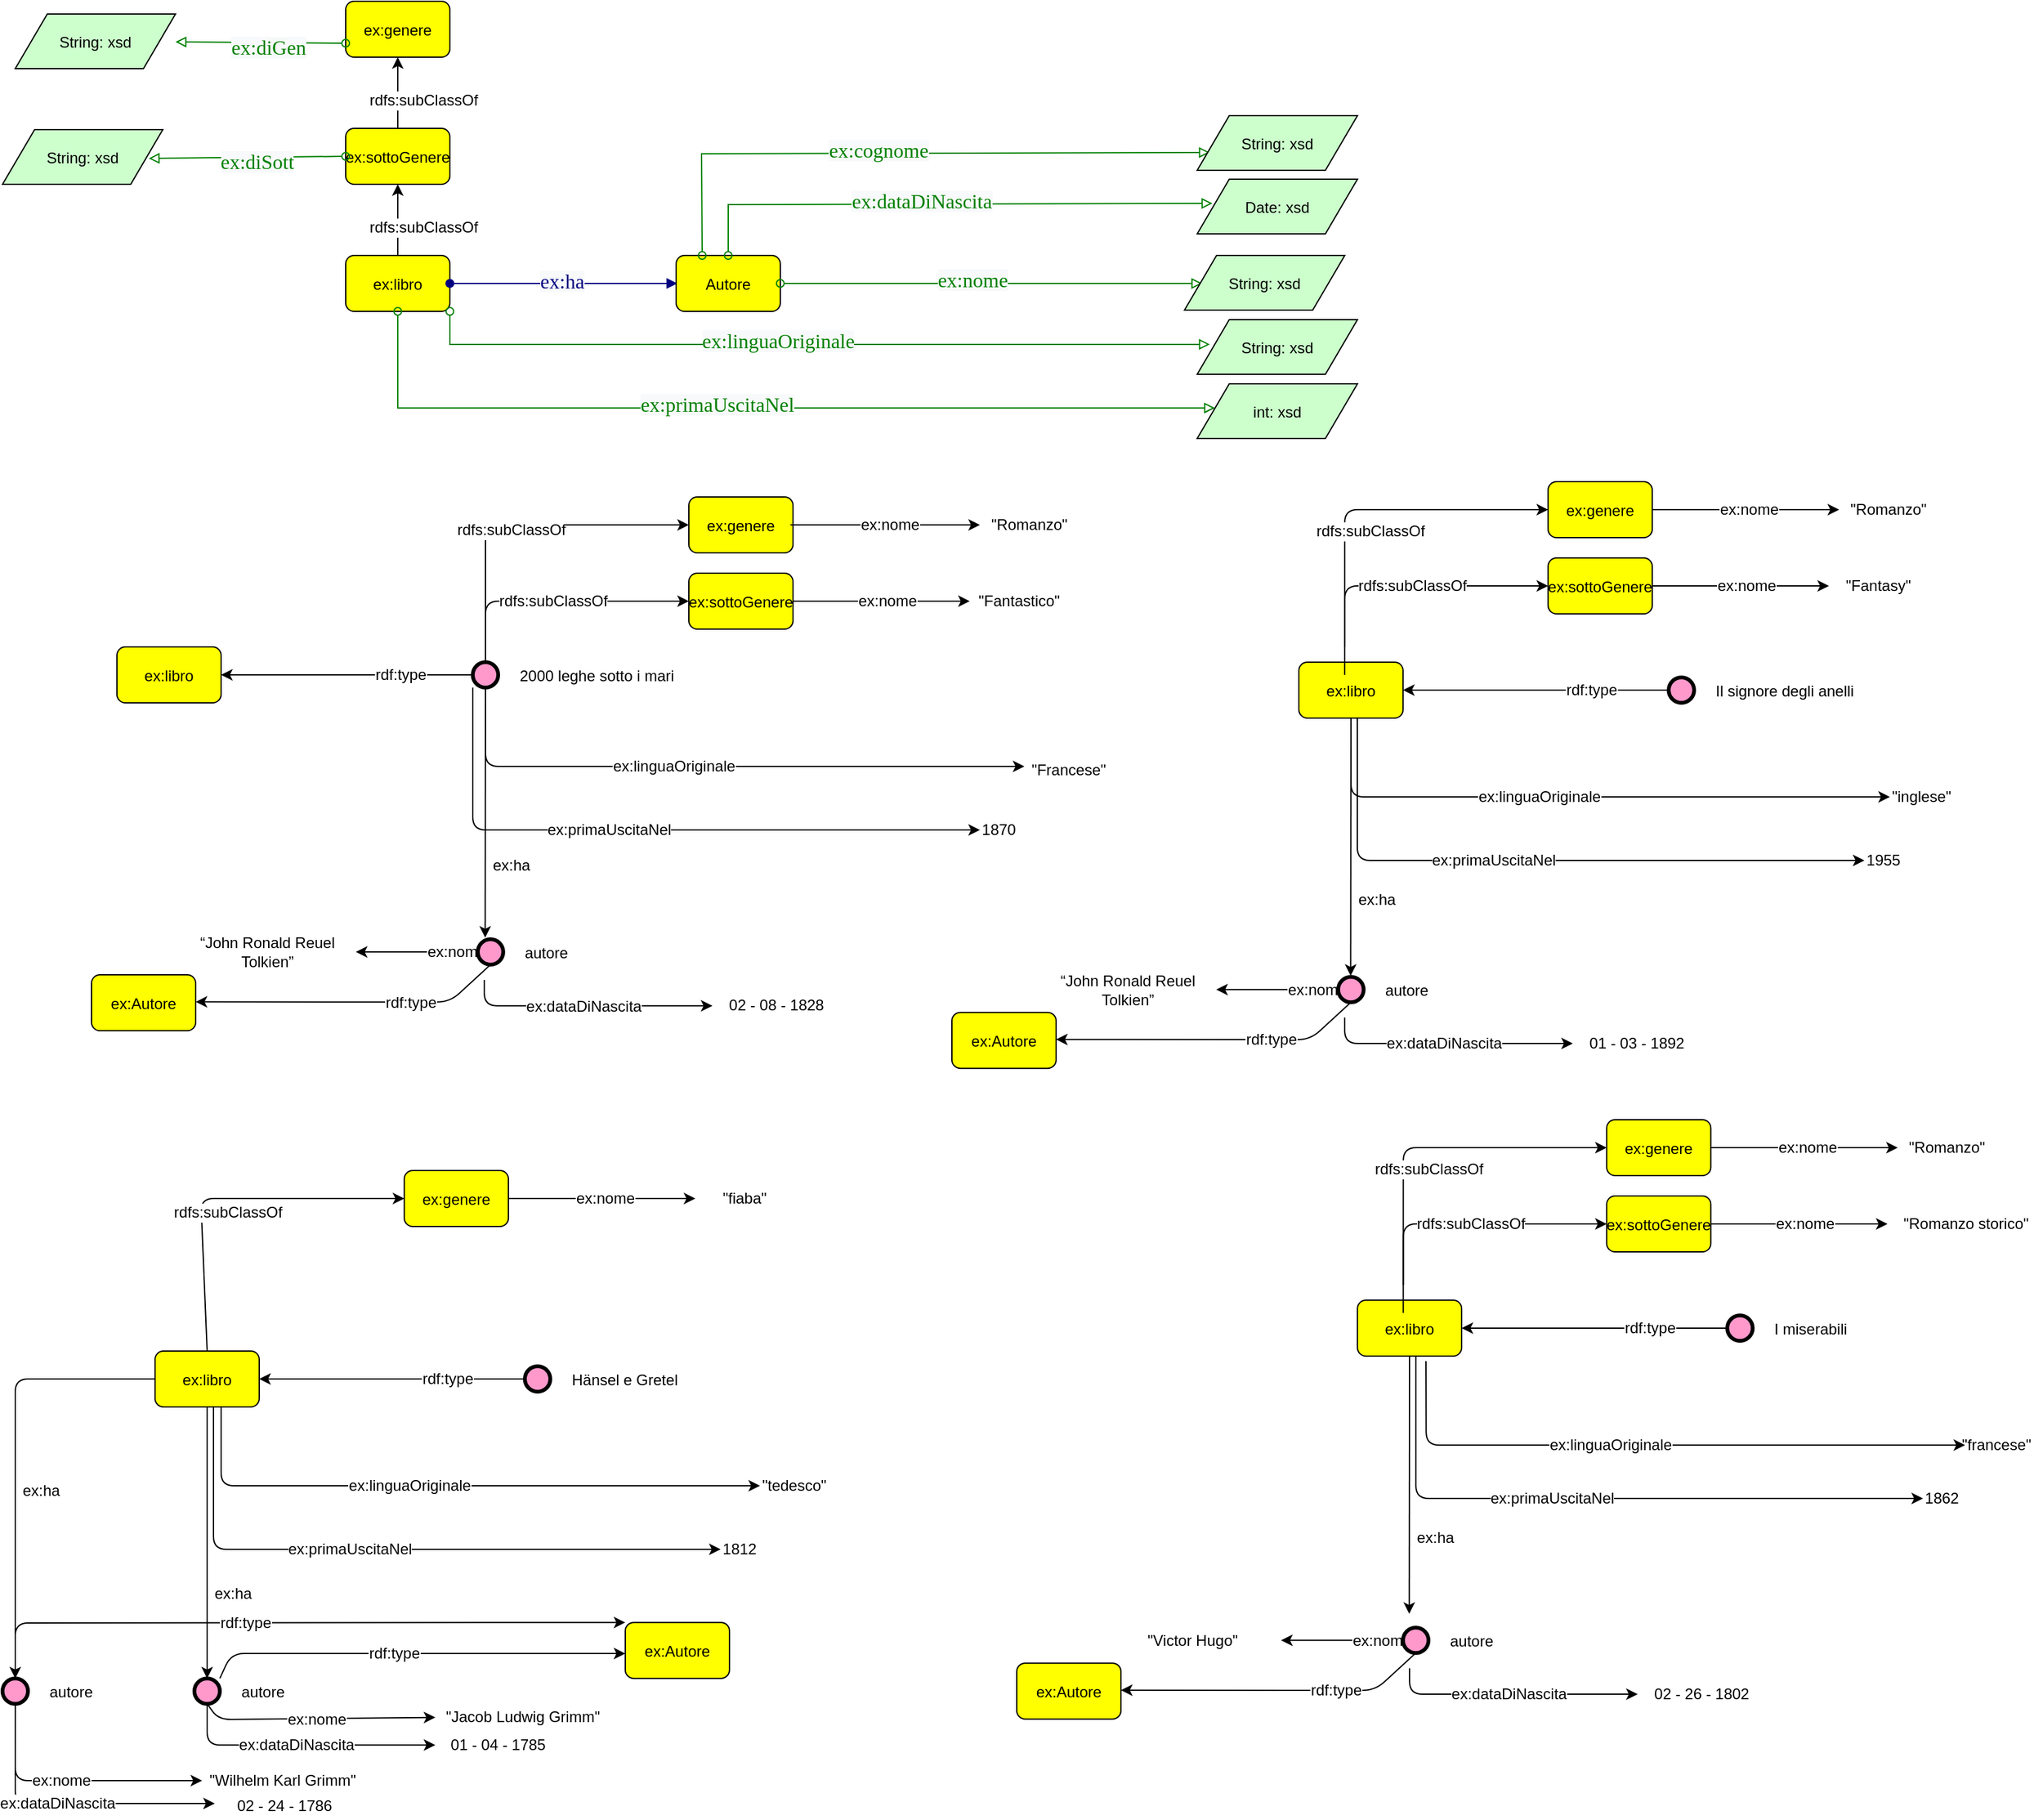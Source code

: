 <mxfile version="14.1.9" type="github">
  <diagram id="M-jmwEOxOKPIC_yb73By" name="Page-1">
    <mxGraphModel dx="1123" dy="1868" grid="1" gridSize="10" guides="1" tooltips="1" connect="1" arrows="1" fold="1" page="1" pageScale="1" pageWidth="827" pageHeight="1169" math="0" shadow="0">
      <root>
        <mxCell id="0" />
        <mxCell id="1" parent="0" />
        <mxCell id="2A3p5v59OTfX20TDHfgg-1" value="ex:libro" style="graphMlID=n4;shape=rect;rounded=1;arcsize=30;fillColor=#ffff00;strokeColor=#000000;strokeWidth=1.0" vertex="1" parent="1">
          <mxGeometry x="350" y="170" width="81.968" height="44" as="geometry" />
        </mxCell>
        <mxCell id="2A3p5v59OTfX20TDHfgg-2" value="" style="graphMlID=e0;rounded=0;endArrow=block;strokeColor=#000080;strokeWidth=1.0;startArrow=oval;startFill=1;endFill=1;exitX=1;exitY=0.5;exitDx=0;exitDy=0;" edge="1" parent="1" source="2A3p5v59OTfX20TDHfgg-1">
          <mxGeometry relative="1" as="geometry">
            <mxPoint x="460" y="240.082" as="sourcePoint" />
            <mxPoint x="611" y="192" as="targetPoint" />
          </mxGeometry>
        </mxCell>
        <mxCell id="2A3p5v59OTfX20TDHfgg-3" value="&lt;span style=&quot;color: rgb(0 , 0 , 128) ; font-family: &amp;#34;dialog&amp;#34; ; font-size: 16px ; background-color: rgb(248 , 249 , 250)&quot;&gt;ex:ha&lt;/span&gt;" style="text;html=1;align=center;verticalAlign=middle;resizable=0;points=[];labelBackgroundColor=#ffffff;" vertex="1" connectable="0" parent="2A3p5v59OTfX20TDHfgg-2">
          <mxGeometry x="-0.017" y="2" relative="1" as="geometry">
            <mxPoint as="offset" />
          </mxGeometry>
        </mxCell>
        <mxCell id="2A3p5v59OTfX20TDHfgg-4" value="Autore" style="graphMlID=n4;shape=rect;rounded=1;arcsize=30;fillColor=#ffff00;strokeColor=#000000;strokeWidth=1.0" vertex="1" parent="1">
          <mxGeometry x="610" y="170" width="81.968" height="44" as="geometry" />
        </mxCell>
        <mxCell id="2A3p5v59OTfX20TDHfgg-13" value="" style="graphMlID=e2;rounded=0;endArrow=block;strokeColor=#008000;strokeWidth=1.0;startArrow=oval;startFill=0;endFill=0;exitX=1;exitY=0.5;exitDx=0;exitDy=0;entryX=0.111;entryY=0.512;entryDx=0;entryDy=0;entryPerimeter=0;" edge="1" parent="1" source="2A3p5v59OTfX20TDHfgg-4" target="2A3p5v59OTfX20TDHfgg-19">
          <mxGeometry relative="1" as="geometry">
            <mxPoint x="720" y="191.5" as="sourcePoint" />
            <mxPoint x="1010" y="192" as="targetPoint" />
          </mxGeometry>
        </mxCell>
        <mxCell id="2A3p5v59OTfX20TDHfgg-14" value="&lt;span style=&quot;color: rgb(0 , 128 , 0) ; font-family: &amp;#34;dialog&amp;#34; ; font-size: 16px ; background-color: rgb(248 , 249 , 250)&quot;&gt;ex:nome&lt;/span&gt;" style="text;html=1;align=center;verticalAlign=middle;resizable=0;points=[];labelBackgroundColor=#ffffff;" vertex="1" connectable="0" parent="2A3p5v59OTfX20TDHfgg-13">
          <mxGeometry x="-0.09" y="3" relative="1" as="geometry">
            <mxPoint as="offset" />
          </mxGeometry>
        </mxCell>
        <mxCell id="2A3p5v59OTfX20TDHfgg-15" value="" style="graphMlID=e2;rounded=0;endArrow=block;strokeColor=#008000;strokeWidth=1.0;startArrow=oval;startFill=0;endFill=0;exitX=1;exitY=1;exitDx=0;exitDy=0;entryX=0.079;entryY=0.453;entryDx=0;entryDy=0;entryPerimeter=0;" edge="1" parent="1" source="2A3p5v59OTfX20TDHfgg-1" target="2A3p5v59OTfX20TDHfgg-21">
          <mxGeometry relative="1" as="geometry">
            <mxPoint x="691.968" y="242.0" as="sourcePoint" />
            <mxPoint x="1016.811" y="241.68" as="targetPoint" />
            <Array as="points">
              <mxPoint x="432" y="240" />
            </Array>
          </mxGeometry>
        </mxCell>
        <mxCell id="2A3p5v59OTfX20TDHfgg-16" value="&lt;span style=&quot;color: rgb(0 , 128 , 0) ; font-family: &amp;#34;dialog&amp;#34; ; font-size: 16px ; background-color: rgb(248 , 249 , 250)&quot;&gt;ex:linguaOriginale&lt;/span&gt;" style="text;html=1;align=center;verticalAlign=middle;resizable=0;points=[];labelBackgroundColor=#ffffff;" vertex="1" connectable="0" parent="2A3p5v59OTfX20TDHfgg-15">
          <mxGeometry x="-0.09" y="3" relative="1" as="geometry">
            <mxPoint as="offset" />
          </mxGeometry>
        </mxCell>
        <mxCell id="2A3p5v59OTfX20TDHfgg-17" value="" style="graphMlID=e2;rounded=0;endArrow=block;strokeColor=#008000;strokeWidth=1.0;startArrow=oval;startFill=0;endFill=0;entryX=0.111;entryY=0.442;entryDx=0;entryDy=0;entryPerimeter=0;exitX=0.5;exitY=1;exitDx=0;exitDy=0;" edge="1" parent="1" source="2A3p5v59OTfX20TDHfgg-1" target="2A3p5v59OTfX20TDHfgg-20">
          <mxGeometry relative="1" as="geometry">
            <mxPoint x="691.968" y="291.787" as="sourcePoint" />
            <mxPoint x="1026.811" y="291.5" as="targetPoint" />
            <Array as="points">
              <mxPoint x="391" y="290" />
            </Array>
          </mxGeometry>
        </mxCell>
        <mxCell id="2A3p5v59OTfX20TDHfgg-18" value="&lt;span style=&quot;color: rgb(0 , 128 , 0) ; font-family: &amp;#34;dialog&amp;#34; ; font-size: 16px ; background-color: rgb(248 , 249 , 250)&quot;&gt;ex:primaUscitaNel&lt;/span&gt;" style="text;html=1;align=center;verticalAlign=middle;resizable=0;points=[];labelBackgroundColor=#ffffff;" vertex="1" connectable="0" parent="2A3p5v59OTfX20TDHfgg-17">
          <mxGeometry x="-0.09" y="3" relative="1" as="geometry">
            <mxPoint as="offset" />
          </mxGeometry>
        </mxCell>
        <mxCell id="2A3p5v59OTfX20TDHfgg-19" value="String: xsd" style="graphMlID=n6;shape=parallelogram;fillColor=#ccffcc;strokeColor=#000000;strokeWidth=1.0" vertex="1" parent="1">
          <mxGeometry x="1010" y="170" width="126.095" height="43" as="geometry" />
        </mxCell>
        <mxCell id="2A3p5v59OTfX20TDHfgg-20" value="int: xsd" style="graphMlID=n6;shape=parallelogram;fillColor=#ccffcc;strokeColor=#000000;strokeWidth=1.0" vertex="1" parent="1">
          <mxGeometry x="1020" y="271" width="126.095" height="43" as="geometry" />
        </mxCell>
        <mxCell id="2A3p5v59OTfX20TDHfgg-21" value="String: xsd" style="graphMlID=n6;shape=parallelogram;fillColor=#ccffcc;strokeColor=#000000;strokeWidth=1.0" vertex="1" parent="1">
          <mxGeometry x="1020" y="220.5" width="126.095" height="43" as="geometry" />
        </mxCell>
        <mxCell id="2A3p5v59OTfX20TDHfgg-22" value="" style="graphMlID=e2;rounded=0;endArrow=block;strokeColor=#008000;strokeWidth=1.0;startArrow=oval;startFill=0;endFill=0;exitX=0.25;exitY=0;exitDx=0;exitDy=0;entryX=0.079;entryY=0.674;entryDx=0;entryDy=0;entryPerimeter=0;" edge="1" parent="1" source="2A3p5v59OTfX20TDHfgg-4" target="2A3p5v59OTfX20TDHfgg-30">
          <mxGeometry relative="1" as="geometry">
            <mxPoint x="691.968" y="90" as="sourcePoint" />
            <mxPoint x="1023.997" y="90.016" as="targetPoint" />
            <Array as="points">
              <mxPoint x="630" y="90" />
            </Array>
          </mxGeometry>
        </mxCell>
        <mxCell id="2A3p5v59OTfX20TDHfgg-23" value="&lt;span style=&quot;color: rgb(0 , 128 , 0) ; font-family: &amp;#34;dialog&amp;#34; ; font-size: 16px ; background-color: rgb(248 , 249 , 250)&quot;&gt;ex:cognome&lt;/span&gt;" style="text;html=1;align=center;verticalAlign=middle;resizable=0;points=[];labelBackgroundColor=#ffffff;" vertex="1" connectable="0" parent="2A3p5v59OTfX20TDHfgg-22">
          <mxGeometry x="-0.09" y="3" relative="1" as="geometry">
            <mxPoint as="offset" />
          </mxGeometry>
        </mxCell>
        <mxCell id="2A3p5v59OTfX20TDHfgg-28" value="" style="graphMlID=e2;rounded=0;endArrow=block;strokeColor=#008000;strokeWidth=1.0;startArrow=oval;startFill=0;endFill=0;exitX=0.5;exitY=0;exitDx=0;exitDy=0;entryX=0.095;entryY=0.442;entryDx=0;entryDy=0;entryPerimeter=0;" edge="1" parent="1" source="2A3p5v59OTfX20TDHfgg-4" target="2A3p5v59OTfX20TDHfgg-31">
          <mxGeometry relative="1" as="geometry">
            <mxPoint x="691.968" y="130" as="sourcePoint" />
            <mxPoint x="1023.997" y="130.016" as="targetPoint" />
            <Array as="points">
              <mxPoint x="651" y="130" />
            </Array>
          </mxGeometry>
        </mxCell>
        <mxCell id="2A3p5v59OTfX20TDHfgg-29" value="&lt;span style=&quot;color: rgb(0 , 128 , 0) ; font-family: &amp;#34;dialog&amp;#34; ; font-size: 16px ; background-color: rgb(248 , 249 , 250)&quot;&gt;ex:dataDiNascita&lt;/span&gt;" style="text;html=1;align=center;verticalAlign=middle;resizable=0;points=[];labelBackgroundColor=#ffffff;" vertex="1" connectable="0" parent="2A3p5v59OTfX20TDHfgg-28">
          <mxGeometry x="-0.09" y="3" relative="1" as="geometry">
            <mxPoint as="offset" />
          </mxGeometry>
        </mxCell>
        <mxCell id="2A3p5v59OTfX20TDHfgg-30" value="String: xsd" style="graphMlID=n6;shape=parallelogram;fillColor=#ccffcc;strokeColor=#000000;strokeWidth=1.0" vertex="1" parent="1">
          <mxGeometry x="1020" y="60" width="126.095" height="43" as="geometry" />
        </mxCell>
        <mxCell id="2A3p5v59OTfX20TDHfgg-31" value="Date: xsd" style="graphMlID=n6;shape=parallelogram;fillColor=#ccffcc;strokeColor=#000000;strokeWidth=1.0" vertex="1" parent="1">
          <mxGeometry x="1020" y="110" width="126.095" height="43" as="geometry" />
        </mxCell>
        <mxCell id="2A3p5v59OTfX20TDHfgg-32" value="ex:sottoGenere" style="graphMlID=n4;shape=rect;rounded=1;arcsize=30;fillColor=#ffff00;strokeColor=#000000;strokeWidth=1.0" vertex="1" parent="1">
          <mxGeometry x="350" y="70" width="81.968" height="44" as="geometry" />
        </mxCell>
        <mxCell id="2A3p5v59OTfX20TDHfgg-33" value="" style="endArrow=classic;html=1;textDirection=ltr;exitX=0.5;exitY=0;exitDx=0;exitDy=0;entryX=0.5;entryY=1;entryDx=0;entryDy=0;" edge="1" parent="1" source="2A3p5v59OTfX20TDHfgg-1" target="2A3p5v59OTfX20TDHfgg-32">
          <mxGeometry width="50" height="50" relative="1" as="geometry">
            <mxPoint x="250" y="130" as="sourcePoint" />
            <mxPoint x="397.95" y="130" as="targetPoint" />
          </mxGeometry>
        </mxCell>
        <mxCell id="2A3p5v59OTfX20TDHfgg-34" value="rdfs:subClassOf" style="text;html=1;align=center;verticalAlign=middle;resizable=0;points=[];labelBackgroundColor=#ffffff;rotation=0;" vertex="1" connectable="0" parent="2A3p5v59OTfX20TDHfgg-33">
          <mxGeometry x="-0.221" relative="1" as="geometry">
            <mxPoint x="19.95" as="offset" />
          </mxGeometry>
        </mxCell>
        <mxCell id="2A3p5v59OTfX20TDHfgg-37" value="ex:genere" style="graphMlID=n4;shape=rect;rounded=1;arcsize=30;fillColor=#ffff00;strokeColor=#000000;strokeWidth=1.0" vertex="1" parent="1">
          <mxGeometry x="350" y="-30" width="81.968" height="44" as="geometry" />
        </mxCell>
        <mxCell id="2A3p5v59OTfX20TDHfgg-40" value="" style="endArrow=classic;html=1;textDirection=ltr;entryX=0.5;entryY=1;entryDx=0;entryDy=0;" edge="1" parent="1" source="2A3p5v59OTfX20TDHfgg-32" target="2A3p5v59OTfX20TDHfgg-37">
          <mxGeometry width="50" height="50" relative="1" as="geometry">
            <mxPoint x="390.644" y="70" as="sourcePoint" />
            <mxPoint x="390.644" y="14" as="targetPoint" />
          </mxGeometry>
        </mxCell>
        <mxCell id="2A3p5v59OTfX20TDHfgg-41" value="rdfs:subClassOf" style="text;html=1;align=center;verticalAlign=middle;resizable=0;points=[];labelBackgroundColor=#ffffff;rotation=0;" vertex="1" connectable="0" parent="2A3p5v59OTfX20TDHfgg-40">
          <mxGeometry x="-0.221" relative="1" as="geometry">
            <mxPoint x="19.95" as="offset" />
          </mxGeometry>
        </mxCell>
        <mxCell id="2A3p5v59OTfX20TDHfgg-42" value="2000 leghe sotto i mari" style="graphMlID=n9;shape=ellipse;fillColor=#ff99cc;strokeColor=#000000;strokeWidth=3.0;verticalAlign=middle;labelPosition=right;verticalLabelPosition=middle;align=left;spacingRight=1;spacing=17;" vertex="1" parent="1">
          <mxGeometry x="450" y="490" width="20" height="20" as="geometry" />
        </mxCell>
        <mxCell id="2A3p5v59OTfX20TDHfgg-45" value="" style="endArrow=classic;html=1;textDirection=ltr;exitX=0;exitY=0.5;exitDx=0;exitDy=0;" edge="1" parent="1" source="2A3p5v59OTfX20TDHfgg-42" target="2A3p5v59OTfX20TDHfgg-47">
          <mxGeometry width="50" height="50" relative="1" as="geometry">
            <mxPoint x="460" y="390" as="sourcePoint" />
            <mxPoint x="280" y="500" as="targetPoint" />
          </mxGeometry>
        </mxCell>
        <mxCell id="2A3p5v59OTfX20TDHfgg-46" value="rdf:type" style="text;html=1;align=center;verticalAlign=middle;resizable=0;points=[];labelBackgroundColor=#ffffff;rotation=0;" vertex="1" connectable="0" parent="2A3p5v59OTfX20TDHfgg-45">
          <mxGeometry x="-0.221" relative="1" as="geometry">
            <mxPoint x="19.95" as="offset" />
          </mxGeometry>
        </mxCell>
        <mxCell id="2A3p5v59OTfX20TDHfgg-47" value="ex:libro" style="graphMlID=n4;shape=rect;rounded=1;arcsize=30;fillColor=#ffff00;strokeColor=#000000;strokeWidth=1.0" vertex="1" parent="1">
          <mxGeometry x="170" y="478" width="81.968" height="44" as="geometry" />
        </mxCell>
        <mxCell id="2A3p5v59OTfX20TDHfgg-48" value="" style="endArrow=classic;html=1;textDirection=ltr;exitX=0.5;exitY=1;exitDx=0;exitDy=0;entryX=0.497;entryY=0.027;entryDx=0;entryDy=0;entryPerimeter=0;" edge="1" parent="1" source="2A3p5v59OTfX20TDHfgg-42">
          <mxGeometry width="50" height="50" relative="1" as="geometry">
            <mxPoint x="512.03" y="550" as="sourcePoint" />
            <mxPoint x="459.758" y="706.778" as="targetPoint" />
          </mxGeometry>
        </mxCell>
        <mxCell id="2A3p5v59OTfX20TDHfgg-49" value="ex:ha" style="text;html=1;align=center;verticalAlign=middle;resizable=0;points=[];labelBackgroundColor=#ffffff;rotation=0;" vertex="1" connectable="0" parent="2A3p5v59OTfX20TDHfgg-48">
          <mxGeometry x="-0.221" relative="1" as="geometry">
            <mxPoint x="19.95" y="63.53" as="offset" />
          </mxGeometry>
        </mxCell>
        <mxCell id="2A3p5v59OTfX20TDHfgg-59" value="" style="endArrow=classic;html=1;textDirection=ltr;exitX=0.5;exitY=0;exitDx=0;exitDy=0;entryX=0;entryY=0.5;entryDx=0;entryDy=0;" edge="1" parent="1" source="2A3p5v59OTfX20TDHfgg-42" target="2A3p5v59OTfX20TDHfgg-61">
          <mxGeometry width="50" height="50" relative="1" as="geometry">
            <mxPoint x="410" y="390" as="sourcePoint" />
            <mxPoint x="610" y="440" as="targetPoint" />
            <Array as="points">
              <mxPoint x="460" y="442" />
            </Array>
          </mxGeometry>
        </mxCell>
        <mxCell id="2A3p5v59OTfX20TDHfgg-60" value="rdfs:subClassOf" style="text;html=1;align=center;verticalAlign=middle;resizable=0;points=[];labelBackgroundColor=#ffffff;rotation=0;" vertex="1" connectable="0" parent="2A3p5v59OTfX20TDHfgg-59">
          <mxGeometry x="-0.221" relative="1" as="geometry">
            <mxPoint x="19.95" as="offset" />
          </mxGeometry>
        </mxCell>
        <mxCell id="2A3p5v59OTfX20TDHfgg-61" value="ex:sottoGenere" style="graphMlID=n4;shape=rect;rounded=1;arcsize=30;fillColor=#ffff00;strokeColor=#000000;strokeWidth=1.0" vertex="1" parent="1">
          <mxGeometry x="620" y="420" width="81.968" height="44" as="geometry" />
        </mxCell>
        <mxCell id="2A3p5v59OTfX20TDHfgg-62" value="ex:genere" style="graphMlID=n4;shape=rect;rounded=1;arcsize=30;fillColor=#ffff00;strokeColor=#000000;strokeWidth=1.0" vertex="1" parent="1">
          <mxGeometry x="620" y="360" width="81.968" height="44" as="geometry" />
        </mxCell>
        <mxCell id="2A3p5v59OTfX20TDHfgg-65" value="String: xsd" style="graphMlID=n6;shape=parallelogram;fillColor=#ccffcc;strokeColor=#000000;strokeWidth=1.0" vertex="1" parent="1">
          <mxGeometry x="80" y="71" width="126.095" height="43" as="geometry" />
        </mxCell>
        <mxCell id="2A3p5v59OTfX20TDHfgg-66" value="" style="graphMlID=e2;rounded=0;endArrow=block;strokeColor=#008000;strokeWidth=1.0;startArrow=oval;startFill=0;endFill=0;exitX=0;exitY=0.5;exitDx=0;exitDy=0;entryX=0.912;entryY=0.527;entryDx=0;entryDy=0;entryPerimeter=0;" edge="1" parent="1" source="2A3p5v59OTfX20TDHfgg-32" target="2A3p5v59OTfX20TDHfgg-65">
          <mxGeometry relative="1" as="geometry">
            <mxPoint x="350" y="92" as="sourcePoint" />
            <mxPoint x="230" y="92" as="targetPoint" />
          </mxGeometry>
        </mxCell>
        <mxCell id="2A3p5v59OTfX20TDHfgg-67" value="&lt;span style=&quot;color: rgb(0 , 128 , 0) ; font-family: &amp;#34;dialog&amp;#34; ; font-size: 16px ; background-color: rgb(248 , 249 , 250)&quot;&gt;ex:diSott&lt;/span&gt;" style="text;html=1;align=center;verticalAlign=middle;resizable=0;points=[];labelBackgroundColor=#ffffff;" vertex="1" connectable="0" parent="2A3p5v59OTfX20TDHfgg-66">
          <mxGeometry x="-0.09" y="3" relative="1" as="geometry">
            <mxPoint as="offset" />
          </mxGeometry>
        </mxCell>
        <mxCell id="2A3p5v59OTfX20TDHfgg-69" value="String: xsd" style="graphMlID=n6;shape=parallelogram;fillColor=#ccffcc;strokeColor=#000000;strokeWidth=1.0" vertex="1" parent="1">
          <mxGeometry x="90" y="-20" width="126.095" height="43" as="geometry" />
        </mxCell>
        <mxCell id="2A3p5v59OTfX20TDHfgg-70" value="" style="graphMlID=e2;rounded=0;endArrow=block;strokeColor=#008000;strokeWidth=1.0;startArrow=oval;startFill=0;endFill=0;exitX=0;exitY=0.75;exitDx=0;exitDy=0;" edge="1" parent="1" target="2A3p5v59OTfX20TDHfgg-69" source="2A3p5v59OTfX20TDHfgg-37">
          <mxGeometry relative="1" as="geometry">
            <mxPoint x="340" y="1" as="sourcePoint" />
            <mxPoint x="220" y="1" as="targetPoint" />
          </mxGeometry>
        </mxCell>
        <mxCell id="2A3p5v59OTfX20TDHfgg-71" value="&lt;span style=&quot;color: rgb(0 , 128 , 0) ; font-family: &amp;#34;dialog&amp;#34; ; font-size: 16px ; background-color: rgb(248 , 249 , 250)&quot;&gt;ex:diGen&lt;/span&gt;" style="text;html=1;align=center;verticalAlign=middle;resizable=0;points=[];labelBackgroundColor=#ffffff;" vertex="1" connectable="0" parent="2A3p5v59OTfX20TDHfgg-70">
          <mxGeometry x="-0.09" y="3" relative="1" as="geometry">
            <mxPoint as="offset" />
          </mxGeometry>
        </mxCell>
        <mxCell id="2A3p5v59OTfX20TDHfgg-72" value="" style="endArrow=classic;html=1;textDirection=ltr;exitX=0.5;exitY=0;exitDx=0;exitDy=0;entryX=0;entryY=0.5;entryDx=0;entryDy=0;" edge="1" parent="1" source="2A3p5v59OTfX20TDHfgg-42" target="2A3p5v59OTfX20TDHfgg-62">
          <mxGeometry width="50" height="50" relative="1" as="geometry">
            <mxPoint x="440" y="468" as="sourcePoint" />
            <mxPoint x="600" y="420" as="targetPoint" />
            <Array as="points">
              <mxPoint x="460" y="382" />
            </Array>
          </mxGeometry>
        </mxCell>
        <mxCell id="2A3p5v59OTfX20TDHfgg-73" value="rdfs:subClassOf" style="text;html=1;align=center;verticalAlign=middle;resizable=0;points=[];labelBackgroundColor=#ffffff;rotation=0;" vertex="1" connectable="0" parent="2A3p5v59OTfX20TDHfgg-72">
          <mxGeometry x="-0.221" relative="1" as="geometry">
            <mxPoint x="19.95" as="offset" />
          </mxGeometry>
        </mxCell>
        <mxCell id="2A3p5v59OTfX20TDHfgg-74" value="" style="endArrow=classic;html=1;textDirection=ltr;" edge="1" parent="1">
          <mxGeometry width="50" height="50" relative="1" as="geometry">
            <mxPoint x="702" y="442" as="sourcePoint" />
            <mxPoint x="840.98" y="442" as="targetPoint" />
          </mxGeometry>
        </mxCell>
        <mxCell id="2A3p5v59OTfX20TDHfgg-75" value="ex:nome" style="text;html=1;align=center;verticalAlign=middle;resizable=0;points=[];labelBackgroundColor=#ffffff;rotation=0;" vertex="1" connectable="0" parent="2A3p5v59OTfX20TDHfgg-74">
          <mxGeometry x="-0.221" relative="1" as="geometry">
            <mxPoint x="19.95" as="offset" />
          </mxGeometry>
        </mxCell>
        <mxCell id="2A3p5v59OTfX20TDHfgg-76" value="&quot;Fantastico&quot;" style="text;html=1;strokeColor=none;fillColor=none;align=center;verticalAlign=middle;whiteSpace=wrap;rounded=0;" vertex="1" parent="1">
          <mxGeometry x="820.98" y="432" width="118" height="20" as="geometry" />
        </mxCell>
        <mxCell id="2A3p5v59OTfX20TDHfgg-77" value="" style="endArrow=classic;html=1;textDirection=ltr;" edge="1" parent="1">
          <mxGeometry width="50" height="50" relative="1" as="geometry">
            <mxPoint x="700" y="382" as="sourcePoint" />
            <mxPoint x="849.01" y="382" as="targetPoint" />
          </mxGeometry>
        </mxCell>
        <mxCell id="2A3p5v59OTfX20TDHfgg-78" value="ex:nome" style="text;html=1;align=center;verticalAlign=middle;resizable=0;points=[];labelBackgroundColor=#ffffff;rotation=0;" vertex="1" connectable="0" parent="2A3p5v59OTfX20TDHfgg-77">
          <mxGeometry x="-0.221" relative="1" as="geometry">
            <mxPoint x="19.95" as="offset" />
          </mxGeometry>
        </mxCell>
        <mxCell id="2A3p5v59OTfX20TDHfgg-79" value="&quot;Romanzo&quot;" style="text;html=1;strokeColor=none;fillColor=none;align=center;verticalAlign=middle;whiteSpace=wrap;rounded=0;" vertex="1" parent="1">
          <mxGeometry x="829.01" y="372" width="118" height="20" as="geometry" />
        </mxCell>
        <mxCell id="2A3p5v59OTfX20TDHfgg-85" value="&quot;Francese&quot;" style="text;html=1;strokeColor=none;fillColor=none;align=center;verticalAlign=middle;whiteSpace=wrap;rounded=0;" vertex="1" parent="1">
          <mxGeometry x="860" y="565" width="118" height="20" as="geometry" />
        </mxCell>
        <mxCell id="2A3p5v59OTfX20TDHfgg-88" value="" style="endArrow=classic;html=1;textDirection=ltr;exitX=0;exitY=1;exitDx=0;exitDy=0;" edge="1" parent="1" source="2A3p5v59OTfX20TDHfgg-42">
          <mxGeometry width="50" height="50" relative="1" as="geometry">
            <mxPoint x="702" y="622" as="sourcePoint" />
            <mxPoint x="849.01" y="622" as="targetPoint" />
            <Array as="points">
              <mxPoint x="450" y="622" />
            </Array>
          </mxGeometry>
        </mxCell>
        <mxCell id="2A3p5v59OTfX20TDHfgg-89" value="ex:primaUscitaNel" style="text;html=1;align=center;verticalAlign=middle;resizable=0;points=[];labelBackgroundColor=#ffffff;rotation=0;" vertex="1" connectable="0" parent="2A3p5v59OTfX20TDHfgg-88">
          <mxGeometry x="-0.221" relative="1" as="geometry">
            <mxPoint x="19.95" as="offset" />
          </mxGeometry>
        </mxCell>
        <mxCell id="2A3p5v59OTfX20TDHfgg-90" value="1870" style="text;html=1;strokeColor=none;fillColor=none;align=center;verticalAlign=middle;whiteSpace=wrap;rounded=0;" vertex="1" parent="1">
          <mxGeometry x="829.01" y="612" width="70" height="20" as="geometry" />
        </mxCell>
        <mxCell id="2A3p5v59OTfX20TDHfgg-95" value="Il signore degli anelli" style="graphMlID=n9;shape=ellipse;fillColor=#ff99cc;strokeColor=#000000;strokeWidth=3.0;verticalAlign=middle;labelPosition=right;verticalLabelPosition=middle;align=left;spacingRight=1;spacing=17;" vertex="1" parent="1">
          <mxGeometry x="1390.99" y="502" width="20" height="20" as="geometry" />
        </mxCell>
        <mxCell id="2A3p5v59OTfX20TDHfgg-98" value="" style="endArrow=classic;html=1;textDirection=ltr;exitX=0;exitY=0.5;exitDx=0;exitDy=0;" edge="1" parent="1" target="2A3p5v59OTfX20TDHfgg-100" source="2A3p5v59OTfX20TDHfgg-95">
          <mxGeometry width="50" height="50" relative="1" as="geometry">
            <mxPoint x="1380" y="514" as="sourcePoint" />
            <mxPoint x="1210" y="514" as="targetPoint" />
          </mxGeometry>
        </mxCell>
        <mxCell id="2A3p5v59OTfX20TDHfgg-99" value="rdf:type" style="text;html=1;align=center;verticalAlign=middle;resizable=0;points=[];labelBackgroundColor=#ffffff;rotation=0;" vertex="1" connectable="0" parent="2A3p5v59OTfX20TDHfgg-98">
          <mxGeometry x="-0.221" relative="1" as="geometry">
            <mxPoint x="19.95" as="offset" />
          </mxGeometry>
        </mxCell>
        <mxCell id="2A3p5v59OTfX20TDHfgg-100" value="ex:libro" style="graphMlID=n4;shape=rect;rounded=1;arcsize=30;fillColor=#ffff00;strokeColor=#000000;strokeWidth=1.0" vertex="1" parent="1">
          <mxGeometry x="1100" y="490" width="81.968" height="44" as="geometry" />
        </mxCell>
        <mxCell id="2A3p5v59OTfX20TDHfgg-102" value="" style="endArrow=classic;html=1;textDirection=ltr;exitX=0.5;exitY=1;exitDx=0;exitDy=0;entryX=0.497;entryY=0.027;entryDx=0;entryDy=0;entryPerimeter=0;" edge="1" parent="1" source="2A3p5v59OTfX20TDHfgg-100">
          <mxGeometry width="50" height="50" relative="1" as="geometry">
            <mxPoint x="1140.98" y="540" as="sourcePoint" />
            <mxPoint x="1140.738" y="736.778" as="targetPoint" />
          </mxGeometry>
        </mxCell>
        <mxCell id="2A3p5v59OTfX20TDHfgg-103" value="ex:ha" style="text;html=1;align=center;verticalAlign=middle;resizable=0;points=[];labelBackgroundColor=#ffffff;rotation=0;" vertex="1" connectable="0" parent="2A3p5v59OTfX20TDHfgg-102">
          <mxGeometry x="-0.221" relative="1" as="geometry">
            <mxPoint x="19.95" y="63.53" as="offset" />
          </mxGeometry>
        </mxCell>
        <mxCell id="2A3p5v59OTfX20TDHfgg-112" value="" style="endArrow=classic;html=1;textDirection=ltr;exitX=0.5;exitY=0;exitDx=0;exitDy=0;entryX=0;entryY=0.5;entryDx=0;entryDy=0;" edge="1" parent="1" target="2A3p5v59OTfX20TDHfgg-114">
          <mxGeometry width="50" height="50" relative="1" as="geometry">
            <mxPoint x="1136.09" y="478" as="sourcePoint" />
            <mxPoint x="1286.09" y="428" as="targetPoint" />
            <Array as="points">
              <mxPoint x="1136.09" y="430" />
            </Array>
          </mxGeometry>
        </mxCell>
        <mxCell id="2A3p5v59OTfX20TDHfgg-113" value="rdfs:subClassOf" style="text;html=1;align=center;verticalAlign=middle;resizable=0;points=[];labelBackgroundColor=#ffffff;rotation=0;" vertex="1" connectable="0" parent="2A3p5v59OTfX20TDHfgg-112">
          <mxGeometry x="-0.221" relative="1" as="geometry">
            <mxPoint x="19.95" as="offset" />
          </mxGeometry>
        </mxCell>
        <mxCell id="2A3p5v59OTfX20TDHfgg-114" value="ex:sottoGenere" style="graphMlID=n4;shape=rect;rounded=1;arcsize=30;fillColor=#ffff00;strokeColor=#000000;strokeWidth=1.0" vertex="1" parent="1">
          <mxGeometry x="1296.09" y="408" width="81.968" height="44" as="geometry" />
        </mxCell>
        <mxCell id="2A3p5v59OTfX20TDHfgg-115" value="" style="endArrow=classic;html=1;textDirection=ltr;exitX=0.44;exitY=0.227;exitDx=0;exitDy=0;exitPerimeter=0;entryX=0;entryY=0.5;entryDx=0;entryDy=0;" edge="1" parent="1" source="2A3p5v59OTfX20TDHfgg-100" target="2A3p5v59OTfX20TDHfgg-123">
          <mxGeometry width="50" height="50" relative="1" as="geometry">
            <mxPoint x="1136.09" y="478" as="sourcePoint" />
            <mxPoint x="1210" y="350" as="targetPoint" />
            <Array as="points">
              <mxPoint x="1136.09" y="370" />
            </Array>
          </mxGeometry>
        </mxCell>
        <mxCell id="2A3p5v59OTfX20TDHfgg-116" value="rdfs:subClassOf" style="text;html=1;align=center;verticalAlign=middle;resizable=0;points=[];labelBackgroundColor=#ffffff;rotation=0;" vertex="1" connectable="0" parent="2A3p5v59OTfX20TDHfgg-115">
          <mxGeometry x="-0.221" relative="1" as="geometry">
            <mxPoint x="19.95" as="offset" />
          </mxGeometry>
        </mxCell>
        <mxCell id="2A3p5v59OTfX20TDHfgg-117" value="" style="endArrow=classic;html=1;textDirection=ltr;" edge="1" parent="1">
          <mxGeometry width="50" height="50" relative="1" as="geometry">
            <mxPoint x="1378.09" y="430" as="sourcePoint" />
            <mxPoint x="1517.07" y="430" as="targetPoint" />
          </mxGeometry>
        </mxCell>
        <mxCell id="2A3p5v59OTfX20TDHfgg-118" value="ex:nome" style="text;html=1;align=center;verticalAlign=middle;resizable=0;points=[];labelBackgroundColor=#ffffff;rotation=0;" vertex="1" connectable="0" parent="2A3p5v59OTfX20TDHfgg-117">
          <mxGeometry x="-0.221" relative="1" as="geometry">
            <mxPoint x="19.95" as="offset" />
          </mxGeometry>
        </mxCell>
        <mxCell id="2A3p5v59OTfX20TDHfgg-119" value="&quot;Fantasy&quot;" style="text;html=1;strokeColor=none;fillColor=none;align=center;verticalAlign=middle;whiteSpace=wrap;rounded=0;" vertex="1" parent="1">
          <mxGeometry x="1497.07" y="420" width="118" height="20" as="geometry" />
        </mxCell>
        <mxCell id="2A3p5v59OTfX20TDHfgg-120" value="" style="endArrow=classic;html=1;textDirection=ltr;" edge="1" parent="1">
          <mxGeometry width="50" height="50" relative="1" as="geometry">
            <mxPoint x="1376.09" y="370" as="sourcePoint" />
            <mxPoint x="1525.1" y="370" as="targetPoint" />
          </mxGeometry>
        </mxCell>
        <mxCell id="2A3p5v59OTfX20TDHfgg-121" value="ex:nome" style="text;html=1;align=center;verticalAlign=middle;resizable=0;points=[];labelBackgroundColor=#ffffff;rotation=0;" vertex="1" connectable="0" parent="2A3p5v59OTfX20TDHfgg-120">
          <mxGeometry x="-0.221" relative="1" as="geometry">
            <mxPoint x="19.95" as="offset" />
          </mxGeometry>
        </mxCell>
        <mxCell id="2A3p5v59OTfX20TDHfgg-122" value="&quot;Romanzo&quot;" style="text;html=1;strokeColor=none;fillColor=none;align=center;verticalAlign=middle;whiteSpace=wrap;rounded=0;" vertex="1" parent="1">
          <mxGeometry x="1505.1" y="360" width="118" height="20" as="geometry" />
        </mxCell>
        <mxCell id="2A3p5v59OTfX20TDHfgg-123" value="ex:genere" style="graphMlID=n4;shape=rect;rounded=1;arcsize=30;fillColor=#ffff00;strokeColor=#000000;strokeWidth=1.0" vertex="1" parent="1">
          <mxGeometry x="1296.09" y="348" width="81.968" height="44" as="geometry" />
        </mxCell>
        <mxCell id="2A3p5v59OTfX20TDHfgg-127" value="" style="endArrow=classic;html=1;textDirection=ltr;exitX=0.5;exitY=1;exitDx=0;exitDy=0;" edge="1" parent="1" source="2A3p5v59OTfX20TDHfgg-100">
          <mxGeometry width="50" height="50" relative="1" as="geometry">
            <mxPoint x="1417.99" y="596" as="sourcePoint" />
            <mxPoint x="1565.0" y="596" as="targetPoint" />
            <Array as="points">
              <mxPoint x="1141" y="596" />
            </Array>
          </mxGeometry>
        </mxCell>
        <mxCell id="2A3p5v59OTfX20TDHfgg-128" value="ex:linguaOriginale" style="text;html=1;align=center;verticalAlign=middle;resizable=0;points=[];labelBackgroundColor=#ffffff;rotation=0;" vertex="1" connectable="0" parent="2A3p5v59OTfX20TDHfgg-127">
          <mxGeometry x="-0.221" relative="1" as="geometry">
            <mxPoint x="19.95" as="offset" />
          </mxGeometry>
        </mxCell>
        <mxCell id="2A3p5v59OTfX20TDHfgg-129" value="&quot;inglese&quot;" style="text;html=1;strokeColor=none;fillColor=none;align=center;verticalAlign=middle;whiteSpace=wrap;rounded=0;" vertex="1" parent="1">
          <mxGeometry x="1570" y="586" width="40" height="20" as="geometry" />
        </mxCell>
        <mxCell id="2A3p5v59OTfX20TDHfgg-130" value="" style="endArrow=classic;html=1;textDirection=ltr;exitX=0;exitY=1;exitDx=0;exitDy=0;" edge="1" parent="1">
          <mxGeometry width="50" height="50" relative="1" as="geometry">
            <mxPoint x="1145.98" y="534" as="sourcePoint" />
            <mxPoint x="1544.99" y="646" as="targetPoint" />
            <Array as="points">
              <mxPoint x="1145.98" y="646" />
            </Array>
          </mxGeometry>
        </mxCell>
        <mxCell id="2A3p5v59OTfX20TDHfgg-131" value="ex:primaUscitaNel" style="text;html=1;align=center;verticalAlign=middle;resizable=0;points=[];labelBackgroundColor=#ffffff;rotation=0;" vertex="1" connectable="0" parent="2A3p5v59OTfX20TDHfgg-130">
          <mxGeometry x="-0.221" relative="1" as="geometry">
            <mxPoint x="19.95" as="offset" />
          </mxGeometry>
        </mxCell>
        <mxCell id="2A3p5v59OTfX20TDHfgg-132" value="1955" style="text;html=1;strokeColor=none;fillColor=none;align=center;verticalAlign=middle;whiteSpace=wrap;rounded=0;" vertex="1" parent="1">
          <mxGeometry x="1524.99" y="636" width="70" height="20" as="geometry" />
        </mxCell>
        <mxCell id="2A3p5v59OTfX20TDHfgg-133" value="I miserabili" style="graphMlID=n9;shape=ellipse;fillColor=#ff99cc;strokeColor=#000000;strokeWidth=3.0;verticalAlign=middle;labelPosition=right;verticalLabelPosition=middle;align=left;spacingRight=1;spacing=17;" vertex="1" parent="1">
          <mxGeometry x="1437.08" y="1004" width="20" height="20" as="geometry" />
        </mxCell>
        <mxCell id="2A3p5v59OTfX20TDHfgg-134" value="" style="endArrow=classic;html=1;textDirection=ltr;exitX=0;exitY=0.5;exitDx=0;exitDy=0;" edge="1" parent="1" source="2A3p5v59OTfX20TDHfgg-133" target="2A3p5v59OTfX20TDHfgg-136">
          <mxGeometry width="50" height="50" relative="1" as="geometry">
            <mxPoint x="1426.09" y="1016" as="sourcePoint" />
            <mxPoint x="1256.09" y="1016" as="targetPoint" />
          </mxGeometry>
        </mxCell>
        <mxCell id="2A3p5v59OTfX20TDHfgg-135" value="rdf:type" style="text;html=1;align=center;verticalAlign=middle;resizable=0;points=[];labelBackgroundColor=#ffffff;rotation=0;" vertex="1" connectable="0" parent="2A3p5v59OTfX20TDHfgg-134">
          <mxGeometry x="-0.221" relative="1" as="geometry">
            <mxPoint x="19.95" as="offset" />
          </mxGeometry>
        </mxCell>
        <mxCell id="2A3p5v59OTfX20TDHfgg-136" value="ex:libro" style="graphMlID=n4;shape=rect;rounded=1;arcsize=30;fillColor=#ffff00;strokeColor=#000000;strokeWidth=1.0" vertex="1" parent="1">
          <mxGeometry x="1146.09" y="992" width="81.968" height="44" as="geometry" />
        </mxCell>
        <mxCell id="2A3p5v59OTfX20TDHfgg-137" value="" style="endArrow=classic;html=1;textDirection=ltr;exitX=0.5;exitY=1;exitDx=0;exitDy=0;entryX=0.497;entryY=0.027;entryDx=0;entryDy=0;entryPerimeter=0;" edge="1" parent="1" source="2A3p5v59OTfX20TDHfgg-136">
          <mxGeometry width="50" height="50" relative="1" as="geometry">
            <mxPoint x="1187.07" y="1042" as="sourcePoint" />
            <mxPoint x="1186.828" y="1238.778" as="targetPoint" />
          </mxGeometry>
        </mxCell>
        <mxCell id="2A3p5v59OTfX20TDHfgg-138" value="ex:ha" style="text;html=1;align=center;verticalAlign=middle;resizable=0;points=[];labelBackgroundColor=#ffffff;rotation=0;" vertex="1" connectable="0" parent="2A3p5v59OTfX20TDHfgg-137">
          <mxGeometry x="-0.221" relative="1" as="geometry">
            <mxPoint x="19.95" y="63.53" as="offset" />
          </mxGeometry>
        </mxCell>
        <mxCell id="2A3p5v59OTfX20TDHfgg-140" value="" style="endArrow=classic;html=1;textDirection=ltr;exitX=0;exitY=0.5;exitDx=0;exitDy=0;" edge="1" parent="1" source="2A3p5v59OTfX20TDHfgg-238" target="2A3p5v59OTfX20TDHfgg-142">
          <mxGeometry width="50" height="50" relative="1" as="geometry">
            <mxPoint x="1228.058" y="1259.59" as="sourcePoint" />
            <mxPoint x="1367.07" y="1259.59" as="targetPoint" />
          </mxGeometry>
        </mxCell>
        <mxCell id="2A3p5v59OTfX20TDHfgg-141" value="ex:nome" style="text;html=1;align=center;verticalAlign=middle;resizable=0;points=[];labelBackgroundColor=#ffffff;rotation=0;" vertex="1" connectable="0" parent="2A3p5v59OTfX20TDHfgg-140">
          <mxGeometry x="-0.221" relative="1" as="geometry">
            <mxPoint x="19.95" as="offset" />
          </mxGeometry>
        </mxCell>
        <mxCell id="2A3p5v59OTfX20TDHfgg-142" value="&lt;span style=&quot;text-align: left&quot;&gt;&quot;Victor Hugo&quot;&lt;/span&gt;" style="text;html=1;strokeColor=none;fillColor=none;align=center;verticalAlign=middle;whiteSpace=wrap;rounded=0;" vertex="1" parent="1">
          <mxGeometry x="947.01" y="1249.59" width="139.02" height="20" as="geometry" />
        </mxCell>
        <mxCell id="2A3p5v59OTfX20TDHfgg-143" value="02 - 26 - 1802" style="text;html=1;strokeColor=none;fillColor=none;align=center;verticalAlign=middle;whiteSpace=wrap;rounded=0;" vertex="1" parent="1">
          <mxGeometry x="1366.58" y="1292" width="100" height="20" as="geometry" />
        </mxCell>
        <mxCell id="2A3p5v59OTfX20TDHfgg-144" value="" style="endArrow=classic;html=1;textDirection=ltr;exitX=0.5;exitY=1;exitDx=0;exitDy=0;" edge="1" parent="1" target="2A3p5v59OTfX20TDHfgg-143">
          <mxGeometry width="50" height="50" relative="1" as="geometry">
            <mxPoint x="1187.074" y="1281.59" as="sourcePoint" />
            <mxPoint x="1377.07" y="1269.59" as="targetPoint" />
            <Array as="points">
              <mxPoint x="1187.09" y="1302" />
            </Array>
          </mxGeometry>
        </mxCell>
        <mxCell id="2A3p5v59OTfX20TDHfgg-145" value="ex:dataDiNascita" style="text;html=1;align=center;verticalAlign=middle;resizable=0;points=[];labelBackgroundColor=#ffffff;rotation=0;" vertex="1" connectable="0" parent="2A3p5v59OTfX20TDHfgg-144">
          <mxGeometry x="-0.221" relative="1" as="geometry">
            <mxPoint x="19.95" as="offset" />
          </mxGeometry>
        </mxCell>
        <mxCell id="2A3p5v59OTfX20TDHfgg-146" value="" style="endArrow=classic;html=1;textDirection=ltr;exitX=0.5;exitY=0;exitDx=0;exitDy=0;entryX=0;entryY=0.5;entryDx=0;entryDy=0;" edge="1" parent="1" target="2A3p5v59OTfX20TDHfgg-148">
          <mxGeometry width="50" height="50" relative="1" as="geometry">
            <mxPoint x="1182.18" y="980" as="sourcePoint" />
            <mxPoint x="1332.18" y="930" as="targetPoint" />
            <Array as="points">
              <mxPoint x="1182.18" y="932" />
            </Array>
          </mxGeometry>
        </mxCell>
        <mxCell id="2A3p5v59OTfX20TDHfgg-147" value="rdfs:subClassOf" style="text;html=1;align=center;verticalAlign=middle;resizable=0;points=[];labelBackgroundColor=#ffffff;rotation=0;" vertex="1" connectable="0" parent="2A3p5v59OTfX20TDHfgg-146">
          <mxGeometry x="-0.221" relative="1" as="geometry">
            <mxPoint x="19.95" as="offset" />
          </mxGeometry>
        </mxCell>
        <mxCell id="2A3p5v59OTfX20TDHfgg-148" value="ex:sottoGenere" style="graphMlID=n4;shape=rect;rounded=1;arcsize=30;fillColor=#ffff00;strokeColor=#000000;strokeWidth=1.0" vertex="1" parent="1">
          <mxGeometry x="1342.18" y="910" width="81.968" height="44" as="geometry" />
        </mxCell>
        <mxCell id="2A3p5v59OTfX20TDHfgg-149" value="" style="endArrow=classic;html=1;textDirection=ltr;exitX=0.44;exitY=0.227;exitDx=0;exitDy=0;exitPerimeter=0;entryX=0;entryY=0.5;entryDx=0;entryDy=0;" edge="1" parent="1" source="2A3p5v59OTfX20TDHfgg-136" target="2A3p5v59OTfX20TDHfgg-157">
          <mxGeometry width="50" height="50" relative="1" as="geometry">
            <mxPoint x="1182.18" y="980" as="sourcePoint" />
            <mxPoint x="1256.09" y="852" as="targetPoint" />
            <Array as="points">
              <mxPoint x="1182.18" y="872" />
            </Array>
          </mxGeometry>
        </mxCell>
        <mxCell id="2A3p5v59OTfX20TDHfgg-150" value="rdfs:subClassOf" style="text;html=1;align=center;verticalAlign=middle;resizable=0;points=[];labelBackgroundColor=#ffffff;rotation=0;" vertex="1" connectable="0" parent="2A3p5v59OTfX20TDHfgg-149">
          <mxGeometry x="-0.221" relative="1" as="geometry">
            <mxPoint x="19.95" as="offset" />
          </mxGeometry>
        </mxCell>
        <mxCell id="2A3p5v59OTfX20TDHfgg-151" value="" style="endArrow=classic;html=1;textDirection=ltr;" edge="1" parent="1">
          <mxGeometry width="50" height="50" relative="1" as="geometry">
            <mxPoint x="1424.18" y="932" as="sourcePoint" />
            <mxPoint x="1563.16" y="932" as="targetPoint" />
          </mxGeometry>
        </mxCell>
        <mxCell id="2A3p5v59OTfX20TDHfgg-152" value="ex:nome" style="text;html=1;align=center;verticalAlign=middle;resizable=0;points=[];labelBackgroundColor=#ffffff;rotation=0;" vertex="1" connectable="0" parent="2A3p5v59OTfX20TDHfgg-151">
          <mxGeometry x="-0.221" relative="1" as="geometry">
            <mxPoint x="19.95" as="offset" />
          </mxGeometry>
        </mxCell>
        <mxCell id="2A3p5v59OTfX20TDHfgg-153" value="&quot;Romanzo storico&quot;" style="text;html=1;strokeColor=none;fillColor=none;align=center;verticalAlign=middle;whiteSpace=wrap;rounded=0;" vertex="1" parent="1">
          <mxGeometry x="1566.09" y="922" width="118" height="20" as="geometry" />
        </mxCell>
        <mxCell id="2A3p5v59OTfX20TDHfgg-154" value="" style="endArrow=classic;html=1;textDirection=ltr;" edge="1" parent="1">
          <mxGeometry width="50" height="50" relative="1" as="geometry">
            <mxPoint x="1422.18" y="872" as="sourcePoint" />
            <mxPoint x="1571.19" y="872" as="targetPoint" />
          </mxGeometry>
        </mxCell>
        <mxCell id="2A3p5v59OTfX20TDHfgg-155" value="ex:nome" style="text;html=1;align=center;verticalAlign=middle;resizable=0;points=[];labelBackgroundColor=#ffffff;rotation=0;" vertex="1" connectable="0" parent="2A3p5v59OTfX20TDHfgg-154">
          <mxGeometry x="-0.221" relative="1" as="geometry">
            <mxPoint x="19.95" as="offset" />
          </mxGeometry>
        </mxCell>
        <mxCell id="2A3p5v59OTfX20TDHfgg-156" value="&quot;Romanzo&quot;" style="text;html=1;strokeColor=none;fillColor=none;align=center;verticalAlign=middle;whiteSpace=wrap;rounded=0;" vertex="1" parent="1">
          <mxGeometry x="1551.19" y="862" width="118" height="20" as="geometry" />
        </mxCell>
        <mxCell id="2A3p5v59OTfX20TDHfgg-157" value="ex:genere" style="graphMlID=n4;shape=rect;rounded=1;arcsize=30;fillColor=#ffff00;strokeColor=#000000;strokeWidth=1.0" vertex="1" parent="1">
          <mxGeometry x="1342.18" y="850" width="81.968" height="44" as="geometry" />
        </mxCell>
        <mxCell id="2A3p5v59OTfX20TDHfgg-164" value="" style="endArrow=classic;html=1;textDirection=ltr;exitX=0;exitY=1;exitDx=0;exitDy=0;" edge="1" parent="1">
          <mxGeometry width="50" height="50" relative="1" as="geometry">
            <mxPoint x="1192.07" y="1036" as="sourcePoint" />
            <mxPoint x="1591.08" y="1148" as="targetPoint" />
            <Array as="points">
              <mxPoint x="1192.07" y="1148" />
            </Array>
          </mxGeometry>
        </mxCell>
        <mxCell id="2A3p5v59OTfX20TDHfgg-165" value="ex:primaUscitaNel" style="text;html=1;align=center;verticalAlign=middle;resizable=0;points=[];labelBackgroundColor=#ffffff;rotation=0;" vertex="1" connectable="0" parent="2A3p5v59OTfX20TDHfgg-164">
          <mxGeometry x="-0.221" relative="1" as="geometry">
            <mxPoint x="19.95" as="offset" />
          </mxGeometry>
        </mxCell>
        <mxCell id="2A3p5v59OTfX20TDHfgg-166" value="1862" style="text;html=1;strokeColor=none;fillColor=none;align=center;verticalAlign=middle;whiteSpace=wrap;rounded=0;" vertex="1" parent="1">
          <mxGeometry x="1571.08" y="1138" width="70" height="20" as="geometry" />
        </mxCell>
        <mxCell id="2A3p5v59OTfX20TDHfgg-167" value="Hänsel e Gretel" style="graphMlID=n9;shape=ellipse;fillColor=#ff99cc;strokeColor=#000000;strokeWidth=3.0;verticalAlign=middle;labelPosition=right;verticalLabelPosition=middle;align=left;spacingRight=1;spacing=17;" vertex="1" parent="1">
          <mxGeometry x="490.99" y="1044" width="20" height="20" as="geometry" />
        </mxCell>
        <mxCell id="2A3p5v59OTfX20TDHfgg-168" value="" style="endArrow=classic;html=1;textDirection=ltr;exitX=0;exitY=0.5;exitDx=0;exitDy=0;" edge="1" parent="1" source="2A3p5v59OTfX20TDHfgg-167" target="2A3p5v59OTfX20TDHfgg-170">
          <mxGeometry width="50" height="50" relative="1" as="geometry">
            <mxPoint x="480" y="1056" as="sourcePoint" />
            <mxPoint x="310" y="1056" as="targetPoint" />
          </mxGeometry>
        </mxCell>
        <mxCell id="2A3p5v59OTfX20TDHfgg-169" value="rdf:type" style="text;html=1;align=center;verticalAlign=middle;resizable=0;points=[];labelBackgroundColor=#ffffff;rotation=0;" vertex="1" connectable="0" parent="2A3p5v59OTfX20TDHfgg-168">
          <mxGeometry x="-0.221" relative="1" as="geometry">
            <mxPoint x="19.95" as="offset" />
          </mxGeometry>
        </mxCell>
        <mxCell id="2A3p5v59OTfX20TDHfgg-170" value="ex:libro" style="graphMlID=n4;shape=rect;rounded=1;arcsize=30;fillColor=#ffff00;strokeColor=#000000;strokeWidth=1.0" vertex="1" parent="1">
          <mxGeometry x="200" y="1032" width="81.968" height="44" as="geometry" />
        </mxCell>
        <mxCell id="2A3p5v59OTfX20TDHfgg-171" value="" style="endArrow=classic;html=1;textDirection=ltr;exitX=0.5;exitY=1;exitDx=0;exitDy=0;entryX=0.5;entryY=0;entryDx=0;entryDy=0;" edge="1" parent="1" source="2A3p5v59OTfX20TDHfgg-170" target="2A3p5v59OTfX20TDHfgg-227">
          <mxGeometry width="50" height="50" relative="1" as="geometry">
            <mxPoint x="240.98" y="1082" as="sourcePoint" />
            <mxPoint x="240.738" y="1278.778" as="targetPoint" />
          </mxGeometry>
        </mxCell>
        <mxCell id="2A3p5v59OTfX20TDHfgg-172" value="ex:ha" style="text;html=1;align=center;verticalAlign=middle;resizable=0;points=[];labelBackgroundColor=#ffffff;rotation=0;" vertex="1" connectable="0" parent="2A3p5v59OTfX20TDHfgg-171">
          <mxGeometry x="-0.221" relative="1" as="geometry">
            <mxPoint x="19.95" y="63.53" as="offset" />
          </mxGeometry>
        </mxCell>
        <mxCell id="2A3p5v59OTfX20TDHfgg-174" value="" style="endArrow=classic;html=1;textDirection=ltr;exitX=0.5;exitY=1;exitDx=0;exitDy=0;" edge="1" parent="1" source="2A3p5v59OTfX20TDHfgg-227" target="2A3p5v59OTfX20TDHfgg-176">
          <mxGeometry width="50" height="50" relative="1" as="geometry">
            <mxPoint x="273.998" y="1321.59" as="sourcePoint" />
            <mxPoint x="413.01" y="1321.59" as="targetPoint" />
            <Array as="points">
              <mxPoint x="250" y="1322" />
            </Array>
          </mxGeometry>
        </mxCell>
        <mxCell id="2A3p5v59OTfX20TDHfgg-175" value="ex:nome" style="text;html=1;align=center;verticalAlign=middle;resizable=0;points=[];labelBackgroundColor=#ffffff;rotation=0;" vertex="1" connectable="0" parent="2A3p5v59OTfX20TDHfgg-174">
          <mxGeometry x="-0.221" relative="1" as="geometry">
            <mxPoint x="19.95" as="offset" />
          </mxGeometry>
        </mxCell>
        <mxCell id="2A3p5v59OTfX20TDHfgg-176" value="&lt;div style=&quot;text-align: left&quot;&gt;&lt;span&gt;&quot;Jacob Ludwig Grimm&quot;&lt;/span&gt;&lt;/div&gt;" style="text;html=1;strokeColor=none;fillColor=none;align=center;verticalAlign=middle;whiteSpace=wrap;rounded=0;" vertex="1" parent="1">
          <mxGeometry x="420.49" y="1309.59" width="139.02" height="20" as="geometry" />
        </mxCell>
        <mxCell id="2A3p5v59OTfX20TDHfgg-177" value="01 - 04 - 1785" style="text;html=1;strokeColor=none;fillColor=none;align=center;verticalAlign=middle;whiteSpace=wrap;rounded=0;" vertex="1" parent="1">
          <mxGeometry x="420.49" y="1332" width="100" height="20" as="geometry" />
        </mxCell>
        <mxCell id="2A3p5v59OTfX20TDHfgg-178" value="" style="endArrow=classic;html=1;textDirection=ltr;exitX=0.5;exitY=1;exitDx=0;exitDy=0;" edge="1" parent="1" source="2A3p5v59OTfX20TDHfgg-227" target="2A3p5v59OTfX20TDHfgg-177">
          <mxGeometry width="50" height="50" relative="1" as="geometry">
            <mxPoint x="240.984" y="1321.59" as="sourcePoint" />
            <mxPoint x="430.98" y="1309.59" as="targetPoint" />
            <Array as="points">
              <mxPoint x="241" y="1342" />
            </Array>
          </mxGeometry>
        </mxCell>
        <mxCell id="2A3p5v59OTfX20TDHfgg-179" value="ex:dataDiNascita" style="text;html=1;align=center;verticalAlign=middle;resizable=0;points=[];labelBackgroundColor=#ffffff;rotation=0;" vertex="1" connectable="0" parent="2A3p5v59OTfX20TDHfgg-178">
          <mxGeometry x="-0.221" relative="1" as="geometry">
            <mxPoint x="19.95" as="offset" />
          </mxGeometry>
        </mxCell>
        <mxCell id="2A3p5v59OTfX20TDHfgg-183" value="" style="endArrow=classic;html=1;textDirection=ltr;exitX=0.5;exitY=0;exitDx=0;exitDy=0;entryX=0;entryY=0.5;entryDx=0;entryDy=0;" edge="1" parent="1" source="2A3p5v59OTfX20TDHfgg-170" target="2A3p5v59OTfX20TDHfgg-191">
          <mxGeometry width="50" height="50" relative="1" as="geometry">
            <mxPoint x="236.09" y="1020" as="sourcePoint" />
            <mxPoint x="310" y="892" as="targetPoint" />
            <Array as="points">
              <mxPoint x="236" y="912" />
            </Array>
          </mxGeometry>
        </mxCell>
        <mxCell id="2A3p5v59OTfX20TDHfgg-184" value="rdfs:subClassOf" style="text;html=1;align=center;verticalAlign=middle;resizable=0;points=[];labelBackgroundColor=#ffffff;rotation=0;" vertex="1" connectable="0" parent="2A3p5v59OTfX20TDHfgg-183">
          <mxGeometry x="-0.221" relative="1" as="geometry">
            <mxPoint x="19.95" as="offset" />
          </mxGeometry>
        </mxCell>
        <mxCell id="2A3p5v59OTfX20TDHfgg-188" value="" style="endArrow=classic;html=1;textDirection=ltr;" edge="1" parent="1">
          <mxGeometry width="50" height="50" relative="1" as="geometry">
            <mxPoint x="476.09" y="912" as="sourcePoint" />
            <mxPoint x="625.1" y="912" as="targetPoint" />
          </mxGeometry>
        </mxCell>
        <mxCell id="2A3p5v59OTfX20TDHfgg-189" value="ex:nome" style="text;html=1;align=center;verticalAlign=middle;resizable=0;points=[];labelBackgroundColor=#ffffff;rotation=0;" vertex="1" connectable="0" parent="2A3p5v59OTfX20TDHfgg-188">
          <mxGeometry x="-0.221" relative="1" as="geometry">
            <mxPoint x="19.95" as="offset" />
          </mxGeometry>
        </mxCell>
        <mxCell id="2A3p5v59OTfX20TDHfgg-190" value="&quot;fiaba&quot;" style="text;html=1;strokeColor=none;fillColor=none;align=center;verticalAlign=middle;whiteSpace=wrap;rounded=0;" vertex="1" parent="1">
          <mxGeometry x="605.1" y="902" width="118" height="20" as="geometry" />
        </mxCell>
        <mxCell id="2A3p5v59OTfX20TDHfgg-191" value="ex:genere" style="graphMlID=n4;shape=rect;rounded=1;arcsize=30;fillColor=#ffff00;strokeColor=#000000;strokeWidth=1.0" vertex="1" parent="1">
          <mxGeometry x="396.09" y="890" width="81.968" height="44" as="geometry" />
        </mxCell>
        <mxCell id="2A3p5v59OTfX20TDHfgg-197" value="&quot;tedesco&quot;" style="text;html=1;strokeColor=none;fillColor=none;align=center;verticalAlign=middle;whiteSpace=wrap;rounded=0;" vertex="1" parent="1">
          <mxGeometry x="683.1" y="1128" width="40" height="20" as="geometry" />
        </mxCell>
        <mxCell id="2A3p5v59OTfX20TDHfgg-198" value="" style="endArrow=classic;html=1;textDirection=ltr;exitX=0;exitY=1;exitDx=0;exitDy=0;" edge="1" parent="1">
          <mxGeometry width="50" height="50" relative="1" as="geometry">
            <mxPoint x="245.98" y="1076" as="sourcePoint" />
            <mxPoint x="644.99" y="1188" as="targetPoint" />
            <Array as="points">
              <mxPoint x="245.98" y="1188" />
            </Array>
          </mxGeometry>
        </mxCell>
        <mxCell id="2A3p5v59OTfX20TDHfgg-199" value="ex:primaUscitaNel" style="text;html=1;align=center;verticalAlign=middle;resizable=0;points=[];labelBackgroundColor=#ffffff;rotation=0;" vertex="1" connectable="0" parent="2A3p5v59OTfX20TDHfgg-198">
          <mxGeometry x="-0.221" relative="1" as="geometry">
            <mxPoint x="19.95" as="offset" />
          </mxGeometry>
        </mxCell>
        <mxCell id="2A3p5v59OTfX20TDHfgg-200" value="1812" style="text;html=1;strokeColor=none;fillColor=none;align=center;verticalAlign=middle;whiteSpace=wrap;rounded=0;" vertex="1" parent="1">
          <mxGeometry x="624.99" y="1178" width="70" height="20" as="geometry" />
        </mxCell>
        <mxCell id="2A3p5v59OTfX20TDHfgg-201" value="" style="endArrow=classic;html=1;textDirection=ltr;exitX=0.5;exitY=1;exitDx=0;exitDy=0;entryX=0;entryY=0.5;entryDx=0;entryDy=0;" edge="1" parent="1">
          <mxGeometry width="50" height="50" relative="1" as="geometry">
            <mxPoint x="90.044" y="1301.59" as="sourcePoint" />
            <mxPoint x="237" y="1370" as="targetPoint" />
            <Array as="points">
              <mxPoint x="90" y="1370" />
            </Array>
          </mxGeometry>
        </mxCell>
        <mxCell id="2A3p5v59OTfX20TDHfgg-202" value="ex:nome" style="text;html=1;align=center;verticalAlign=middle;resizable=0;points=[];labelBackgroundColor=#ffffff;rotation=0;" vertex="1" connectable="0" parent="2A3p5v59OTfX20TDHfgg-201">
          <mxGeometry x="-0.221" relative="1" as="geometry">
            <mxPoint x="19.95" as="offset" />
          </mxGeometry>
        </mxCell>
        <mxCell id="2A3p5v59OTfX20TDHfgg-203" value="&lt;div style=&quot;text-align: left&quot;&gt;&lt;span&gt;&quot;Wilhelm Karl Grimm&quot;&lt;/span&gt;&lt;/div&gt;" style="text;html=1;strokeColor=none;fillColor=none;align=center;verticalAlign=middle;whiteSpace=wrap;rounded=0;" vertex="1" parent="1">
          <mxGeometry x="230.98" y="1360.0" width="139.02" height="20" as="geometry" />
        </mxCell>
        <mxCell id="2A3p5v59OTfX20TDHfgg-204" value="" style="endArrow=classic;html=1;textDirection=ltr;exitX=0;exitY=0.5;exitDx=0;exitDy=0;entryX=0.5;entryY=0;entryDx=0;entryDy=0;" edge="1" parent="1" target="2A3p5v59OTfX20TDHfgg-230" source="2A3p5v59OTfX20TDHfgg-170">
          <mxGeometry width="50" height="50" relative="1" as="geometry">
            <mxPoint x="143.044" y="1076" as="sourcePoint" />
            <mxPoint x="142.798" y="1278.778" as="targetPoint" />
            <Array as="points">
              <mxPoint x="90" y="1054" />
            </Array>
          </mxGeometry>
        </mxCell>
        <mxCell id="2A3p5v59OTfX20TDHfgg-205" value="ex:ha" style="text;html=1;align=center;verticalAlign=middle;resizable=0;points=[];labelBackgroundColor=#ffffff;rotation=0;" vertex="1" connectable="0" parent="2A3p5v59OTfX20TDHfgg-204">
          <mxGeometry x="-0.221" relative="1" as="geometry">
            <mxPoint x="19.95" y="63.53" as="offset" />
          </mxGeometry>
        </mxCell>
        <mxCell id="2A3p5v59OTfX20TDHfgg-210" value="" style="endArrow=classic;html=1;textDirection=ltr;exitX=0.5;exitY=1;exitDx=0;exitDy=0;entryX=0;entryY=0.5;entryDx=0;entryDy=0;" edge="1" parent="1">
          <mxGeometry width="50" height="50" relative="1" as="geometry">
            <mxPoint x="90.044" y="1309.59" as="sourcePoint" />
            <mxPoint x="247" y="1388" as="targetPoint" />
            <Array as="points">
              <mxPoint x="90" y="1388" />
            </Array>
          </mxGeometry>
        </mxCell>
        <mxCell id="2A3p5v59OTfX20TDHfgg-211" value="ex:dataDiNascita" style="text;html=1;align=center;verticalAlign=middle;resizable=0;points=[];labelBackgroundColor=#ffffff;rotation=0;" vertex="1" connectable="0" parent="2A3p5v59OTfX20TDHfgg-210">
          <mxGeometry x="-0.221" relative="1" as="geometry">
            <mxPoint x="19.95" as="offset" />
          </mxGeometry>
        </mxCell>
        <mxCell id="2A3p5v59OTfX20TDHfgg-215" value="02 - 24 -&amp;nbsp;&lt;span style=&quot;text-align: left&quot;&gt;1786&lt;/span&gt;" style="text;html=1;strokeColor=none;fillColor=none;align=center;verticalAlign=middle;whiteSpace=wrap;rounded=0;" vertex="1" parent="1">
          <mxGeometry x="251.97" y="1380" width="100" height="20" as="geometry" />
        </mxCell>
        <mxCell id="2A3p5v59OTfX20TDHfgg-216" value="" style="endArrow=classic;html=1;textDirection=ltr;" edge="1" parent="1">
          <mxGeometry width="50" height="50" relative="1" as="geometry">
            <mxPoint x="1200" y="1040" as="sourcePoint" />
            <mxPoint x="1624.19" y="1106" as="targetPoint" />
            <Array as="points">
              <mxPoint x="1200.19" y="1106" />
            </Array>
          </mxGeometry>
        </mxCell>
        <mxCell id="2A3p5v59OTfX20TDHfgg-217" value="ex:linguaOriginale" style="text;html=1;align=center;verticalAlign=middle;resizable=0;points=[];labelBackgroundColor=#ffffff;rotation=0;" vertex="1" connectable="0" parent="2A3p5v59OTfX20TDHfgg-216">
          <mxGeometry x="-0.221" relative="1" as="geometry">
            <mxPoint x="19.95" as="offset" />
          </mxGeometry>
        </mxCell>
        <mxCell id="2A3p5v59OTfX20TDHfgg-218" value="&quot;francese&quot;" style="text;html=1;strokeColor=none;fillColor=none;align=center;verticalAlign=middle;whiteSpace=wrap;rounded=0;" vertex="1" parent="1">
          <mxGeometry x="1629.19" y="1096" width="40" height="20" as="geometry" />
        </mxCell>
        <mxCell id="2A3p5v59OTfX20TDHfgg-219" value="" style="endArrow=classic;html=1;textDirection=ltr;exitX=0.5;exitY=1;exitDx=0;exitDy=0;" edge="1" parent="1">
          <mxGeometry width="50" height="50" relative="1" as="geometry">
            <mxPoint x="251.964" y="1076" as="sourcePoint" />
            <mxPoint x="675.98" y="1138" as="targetPoint" />
            <Array as="points">
              <mxPoint x="251.98" y="1138" />
            </Array>
          </mxGeometry>
        </mxCell>
        <mxCell id="2A3p5v59OTfX20TDHfgg-220" value="ex:linguaOriginale" style="text;html=1;align=center;verticalAlign=middle;resizable=0;points=[];labelBackgroundColor=#ffffff;rotation=0;" vertex="1" connectable="0" parent="2A3p5v59OTfX20TDHfgg-219">
          <mxGeometry x="-0.221" relative="1" as="geometry">
            <mxPoint x="19.95" as="offset" />
          </mxGeometry>
        </mxCell>
        <mxCell id="2A3p5v59OTfX20TDHfgg-222" value="" style="endArrow=classic;html=1;textDirection=ltr;exitX=0.5;exitY=1;exitDx=0;exitDy=0;" edge="1" parent="1">
          <mxGeometry width="50" height="50" relative="1" as="geometry">
            <mxPoint x="460.004" y="510" as="sourcePoint" />
            <mxPoint x="884.02" y="572" as="targetPoint" />
            <Array as="points">
              <mxPoint x="460.02" y="572" />
            </Array>
          </mxGeometry>
        </mxCell>
        <mxCell id="2A3p5v59OTfX20TDHfgg-223" value="ex:linguaOriginale" style="text;html=1;align=center;verticalAlign=middle;resizable=0;points=[];labelBackgroundColor=#ffffff;rotation=0;" vertex="1" connectable="0" parent="2A3p5v59OTfX20TDHfgg-222">
          <mxGeometry x="-0.221" relative="1" as="geometry">
            <mxPoint x="19.95" as="offset" />
          </mxGeometry>
        </mxCell>
        <mxCell id="2A3p5v59OTfX20TDHfgg-227" value="autore" style="graphMlID=n9;shape=ellipse;fillColor=#ff99cc;strokeColor=#000000;strokeWidth=3.0;verticalAlign=middle;labelPosition=right;verticalLabelPosition=middle;align=left;spacingRight=1;spacing=17;" vertex="1" parent="1">
          <mxGeometry x="230.98" y="1289.59" width="20" height="20" as="geometry" />
        </mxCell>
        <mxCell id="2A3p5v59OTfX20TDHfgg-229" value="&lt;div style=&quot;text-align: left&quot;&gt;&lt;br&gt;&lt;/div&gt;" style="text;html=1;strokeColor=none;fillColor=none;align=center;verticalAlign=middle;whiteSpace=wrap;rounded=0;" vertex="1" parent="1">
          <mxGeometry x="390.49" y="1237.59" width="139.02" height="20" as="geometry" />
        </mxCell>
        <mxCell id="2A3p5v59OTfX20TDHfgg-230" value="autore" style="graphMlID=n9;shape=ellipse;fillColor=#ff99cc;strokeColor=#000000;strokeWidth=3.0;verticalAlign=middle;labelPosition=right;verticalLabelPosition=middle;align=left;spacingRight=1;spacing=17;" vertex="1" parent="1">
          <mxGeometry x="80.0" y="1289.59" width="20" height="20" as="geometry" />
        </mxCell>
        <mxCell id="2A3p5v59OTfX20TDHfgg-233" value="" style="endArrow=classic;html=1;textDirection=ltr;exitX=1;exitY=0;exitDx=0;exitDy=0;" edge="1" parent="1" source="2A3p5v59OTfX20TDHfgg-227">
          <mxGeometry width="50" height="50" relative="1" as="geometry">
            <mxPoint x="206.09" y="1352.0" as="sourcePoint" />
            <mxPoint x="570" y="1270" as="targetPoint" />
            <Array as="points">
              <mxPoint x="260" y="1270" />
            </Array>
          </mxGeometry>
        </mxCell>
        <mxCell id="2A3p5v59OTfX20TDHfgg-234" value="rdf:type" style="text;html=1;align=center;verticalAlign=middle;resizable=0;points=[];labelBackgroundColor=#ffffff;rotation=0;" vertex="1" connectable="0" parent="2A3p5v59OTfX20TDHfgg-233">
          <mxGeometry x="-0.221" relative="1" as="geometry">
            <mxPoint x="19.95" as="offset" />
          </mxGeometry>
        </mxCell>
        <mxCell id="2A3p5v59OTfX20TDHfgg-235" value="ex:Autore" style="graphMlID=n4;shape=rect;rounded=1;arcsize=30;fillColor=#ffff00;strokeColor=#000000;strokeWidth=1.0" vertex="1" parent="1">
          <mxGeometry x="570" y="1245.59" width="81.968" height="44" as="geometry" />
        </mxCell>
        <mxCell id="2A3p5v59OTfX20TDHfgg-236" value="" style="endArrow=classic;html=1;textDirection=ltr;exitX=0.5;exitY=0;exitDx=0;exitDy=0;entryX=0;entryY=0;entryDx=0;entryDy=0;" edge="1" parent="1" source="2A3p5v59OTfX20TDHfgg-230" target="2A3p5v59OTfX20TDHfgg-235">
          <mxGeometry width="50" height="50" relative="1" as="geometry">
            <mxPoint x="260.98" y="1299.59" as="sourcePoint" />
            <mxPoint x="580" y="1280" as="targetPoint" />
            <Array as="points">
              <mxPoint x="90" y="1246" />
            </Array>
          </mxGeometry>
        </mxCell>
        <mxCell id="2A3p5v59OTfX20TDHfgg-237" value="rdf:type" style="text;html=1;align=center;verticalAlign=middle;resizable=0;points=[];labelBackgroundColor=#ffffff;rotation=0;" vertex="1" connectable="0" parent="2A3p5v59OTfX20TDHfgg-236">
          <mxGeometry x="-0.221" relative="1" as="geometry">
            <mxPoint x="19.95" as="offset" />
          </mxGeometry>
        </mxCell>
        <mxCell id="2A3p5v59OTfX20TDHfgg-238" value="autore" style="graphMlID=n9;shape=ellipse;fillColor=#ff99cc;strokeColor=#000000;strokeWidth=3.0;verticalAlign=middle;labelPosition=right;verticalLabelPosition=middle;align=left;spacingRight=1;spacing=17;" vertex="1" parent="1">
          <mxGeometry x="1181.97" y="1249.59" width="20" height="20" as="geometry" />
        </mxCell>
        <mxCell id="2A3p5v59OTfX20TDHfgg-241" value="" style="endArrow=classic;html=1;textDirection=ltr;exitX=0.5;exitY=1;exitDx=0;exitDy=0;" edge="1" parent="1" source="2A3p5v59OTfX20TDHfgg-238">
          <mxGeometry width="50" height="50" relative="1" as="geometry">
            <mxPoint x="1169.02" y="1298.88" as="sourcePoint" />
            <mxPoint x="959.998" y="1298.88" as="targetPoint" />
            <Array as="points">
              <mxPoint x="1160" y="1299" />
            </Array>
          </mxGeometry>
        </mxCell>
        <mxCell id="2A3p5v59OTfX20TDHfgg-242" value="rdf:type" style="text;html=1;align=center;verticalAlign=middle;resizable=0;points=[];labelBackgroundColor=#ffffff;rotation=0;" vertex="1" connectable="0" parent="2A3p5v59OTfX20TDHfgg-241">
          <mxGeometry x="-0.221" relative="1" as="geometry">
            <mxPoint x="19.95" as="offset" />
          </mxGeometry>
        </mxCell>
        <mxCell id="2A3p5v59OTfX20TDHfgg-243" value="ex:Autore" style="graphMlID=n4;shape=rect;rounded=1;arcsize=30;fillColor=#ffff00;strokeColor=#000000;strokeWidth=1.0" vertex="1" parent="1">
          <mxGeometry x="878.02" y="1277.59" width="81.968" height="44" as="geometry" />
        </mxCell>
        <mxCell id="2A3p5v59OTfX20TDHfgg-244" value="" style="endArrow=classic;html=1;textDirection=ltr;exitX=0;exitY=0.5;exitDx=0;exitDy=0;" edge="1" parent="1" source="2A3p5v59OTfX20TDHfgg-250" target="2A3p5v59OTfX20TDHfgg-246">
          <mxGeometry width="50" height="50" relative="1" as="geometry">
            <mxPoint x="1177.038" y="747.59" as="sourcePoint" />
            <mxPoint x="1316.05" y="747.59" as="targetPoint" />
          </mxGeometry>
        </mxCell>
        <mxCell id="2A3p5v59OTfX20TDHfgg-245" value="ex:nome" style="text;html=1;align=center;verticalAlign=middle;resizable=0;points=[];labelBackgroundColor=#ffffff;rotation=0;" vertex="1" connectable="0" parent="2A3p5v59OTfX20TDHfgg-244">
          <mxGeometry x="-0.221" relative="1" as="geometry">
            <mxPoint x="19.95" as="offset" />
          </mxGeometry>
        </mxCell>
        <mxCell id="2A3p5v59OTfX20TDHfgg-246" value="&lt;span style=&quot;text-align: left&quot;&gt;“John Ronald Reuel Tolkien”&lt;/span&gt;" style="text;html=1;strokeColor=none;fillColor=none;align=center;verticalAlign=middle;whiteSpace=wrap;rounded=0;" vertex="1" parent="1">
          <mxGeometry x="895.99" y="737.59" width="139.02" height="20" as="geometry" />
        </mxCell>
        <mxCell id="2A3p5v59OTfX20TDHfgg-247" value="01 - 03 - 1892" style="text;html=1;strokeColor=none;fillColor=none;align=center;verticalAlign=middle;whiteSpace=wrap;rounded=0;" vertex="1" parent="1">
          <mxGeometry x="1315.56" y="780" width="100" height="20" as="geometry" />
        </mxCell>
        <mxCell id="2A3p5v59OTfX20TDHfgg-248" value="" style="endArrow=classic;html=1;textDirection=ltr;exitX=0.5;exitY=1;exitDx=0;exitDy=0;" edge="1" parent="1" target="2A3p5v59OTfX20TDHfgg-247">
          <mxGeometry width="50" height="50" relative="1" as="geometry">
            <mxPoint x="1136.054" y="769.59" as="sourcePoint" />
            <mxPoint x="1326.05" y="757.59" as="targetPoint" />
            <Array as="points">
              <mxPoint x="1136.07" y="790" />
            </Array>
          </mxGeometry>
        </mxCell>
        <mxCell id="2A3p5v59OTfX20TDHfgg-249" value="ex:dataDiNascita" style="text;html=1;align=center;verticalAlign=middle;resizable=0;points=[];labelBackgroundColor=#ffffff;rotation=0;" vertex="1" connectable="0" parent="2A3p5v59OTfX20TDHfgg-248">
          <mxGeometry x="-0.221" relative="1" as="geometry">
            <mxPoint x="19.95" as="offset" />
          </mxGeometry>
        </mxCell>
        <mxCell id="2A3p5v59OTfX20TDHfgg-250" value="autore" style="graphMlID=n9;shape=ellipse;fillColor=#ff99cc;strokeColor=#000000;strokeWidth=3.0;verticalAlign=middle;labelPosition=right;verticalLabelPosition=middle;align=left;spacingRight=1;spacing=17;" vertex="1" parent="1">
          <mxGeometry x="1130.95" y="737.59" width="20" height="20" as="geometry" />
        </mxCell>
        <mxCell id="2A3p5v59OTfX20TDHfgg-251" value="" style="endArrow=classic;html=1;textDirection=ltr;exitX=0.5;exitY=1;exitDx=0;exitDy=0;" edge="1" parent="1" source="2A3p5v59OTfX20TDHfgg-250">
          <mxGeometry width="50" height="50" relative="1" as="geometry">
            <mxPoint x="1118" y="786.88" as="sourcePoint" />
            <mxPoint x="908.978" y="786.88" as="targetPoint" />
            <Array as="points">
              <mxPoint x="1108.98" y="787" />
            </Array>
          </mxGeometry>
        </mxCell>
        <mxCell id="2A3p5v59OTfX20TDHfgg-252" value="rdf:type" style="text;html=1;align=center;verticalAlign=middle;resizable=0;points=[];labelBackgroundColor=#ffffff;rotation=0;" vertex="1" connectable="0" parent="2A3p5v59OTfX20TDHfgg-251">
          <mxGeometry x="-0.221" relative="1" as="geometry">
            <mxPoint x="19.95" as="offset" />
          </mxGeometry>
        </mxCell>
        <mxCell id="2A3p5v59OTfX20TDHfgg-253" value="ex:Autore" style="graphMlID=n4;shape=rect;rounded=1;arcsize=30;fillColor=#ffff00;strokeColor=#000000;strokeWidth=1.0" vertex="1" parent="1">
          <mxGeometry x="827.0" y="765.59" width="81.968" height="44" as="geometry" />
        </mxCell>
        <mxCell id="2A3p5v59OTfX20TDHfgg-255" value="" style="endArrow=classic;html=1;textDirection=ltr;exitX=0;exitY=0.5;exitDx=0;exitDy=0;" edge="1" parent="1" source="2A3p5v59OTfX20TDHfgg-261" target="2A3p5v59OTfX20TDHfgg-257">
          <mxGeometry width="50" height="50" relative="1" as="geometry">
            <mxPoint x="500.038" y="718.0" as="sourcePoint" />
            <mxPoint x="639.05" y="718.0" as="targetPoint" />
          </mxGeometry>
        </mxCell>
        <mxCell id="2A3p5v59OTfX20TDHfgg-256" value="ex:nome" style="text;html=1;align=center;verticalAlign=middle;resizable=0;points=[];labelBackgroundColor=#ffffff;rotation=0;" vertex="1" connectable="0" parent="2A3p5v59OTfX20TDHfgg-255">
          <mxGeometry x="-0.221" relative="1" as="geometry">
            <mxPoint x="19.95" as="offset" />
          </mxGeometry>
        </mxCell>
        <mxCell id="2A3p5v59OTfX20TDHfgg-257" value="&lt;span style=&quot;text-align: left&quot;&gt;“John Ronald Reuel Tolkien”&lt;/span&gt;" style="text;html=1;strokeColor=none;fillColor=none;align=center;verticalAlign=middle;whiteSpace=wrap;rounded=0;" vertex="1" parent="1">
          <mxGeometry x="218.99" y="708.0" width="139.02" height="20" as="geometry" />
        </mxCell>
        <mxCell id="2A3p5v59OTfX20TDHfgg-258" value="02 - 08 - 1828" style="text;html=1;strokeColor=none;fillColor=none;align=center;verticalAlign=middle;whiteSpace=wrap;rounded=0;" vertex="1" parent="1">
          <mxGeometry x="638.56" y="750.41" width="100" height="20" as="geometry" />
        </mxCell>
        <mxCell id="2A3p5v59OTfX20TDHfgg-259" value="" style="endArrow=classic;html=1;textDirection=ltr;exitX=0.5;exitY=1;exitDx=0;exitDy=0;" edge="1" parent="1" target="2A3p5v59OTfX20TDHfgg-258">
          <mxGeometry width="50" height="50" relative="1" as="geometry">
            <mxPoint x="459.054" y="740.0" as="sourcePoint" />
            <mxPoint x="649.05" y="728.0" as="targetPoint" />
            <Array as="points">
              <mxPoint x="459.07" y="760.41" />
            </Array>
          </mxGeometry>
        </mxCell>
        <mxCell id="2A3p5v59OTfX20TDHfgg-260" value="ex:dataDiNascita" style="text;html=1;align=center;verticalAlign=middle;resizable=0;points=[];labelBackgroundColor=#ffffff;rotation=0;" vertex="1" connectable="0" parent="2A3p5v59OTfX20TDHfgg-259">
          <mxGeometry x="-0.221" relative="1" as="geometry">
            <mxPoint x="19.95" as="offset" />
          </mxGeometry>
        </mxCell>
        <mxCell id="2A3p5v59OTfX20TDHfgg-261" value="autore" style="graphMlID=n9;shape=ellipse;fillColor=#ff99cc;strokeColor=#000000;strokeWidth=3.0;verticalAlign=middle;labelPosition=right;verticalLabelPosition=middle;align=left;spacingRight=1;spacing=17;" vertex="1" parent="1">
          <mxGeometry x="453.95" y="708.0" width="20" height="20" as="geometry" />
        </mxCell>
        <mxCell id="2A3p5v59OTfX20TDHfgg-262" value="" style="endArrow=classic;html=1;textDirection=ltr;exitX=0.5;exitY=1;exitDx=0;exitDy=0;" edge="1" parent="1" source="2A3p5v59OTfX20TDHfgg-261">
          <mxGeometry width="50" height="50" relative="1" as="geometry">
            <mxPoint x="441.0" y="757.29" as="sourcePoint" />
            <mxPoint x="231.978" y="757.29" as="targetPoint" />
            <Array as="points">
              <mxPoint x="431.98" y="757.41" />
            </Array>
          </mxGeometry>
        </mxCell>
        <mxCell id="2A3p5v59OTfX20TDHfgg-263" value="rdf:type" style="text;html=1;align=center;verticalAlign=middle;resizable=0;points=[];labelBackgroundColor=#ffffff;rotation=0;" vertex="1" connectable="0" parent="2A3p5v59OTfX20TDHfgg-262">
          <mxGeometry x="-0.221" relative="1" as="geometry">
            <mxPoint x="19.95" as="offset" />
          </mxGeometry>
        </mxCell>
        <mxCell id="2A3p5v59OTfX20TDHfgg-264" value="ex:Autore" style="graphMlID=n4;shape=rect;rounded=1;arcsize=30;fillColor=#ffff00;strokeColor=#000000;strokeWidth=1.0" vertex="1" parent="1">
          <mxGeometry x="150.0" y="736.0" width="81.968" height="44" as="geometry" />
        </mxCell>
      </root>
    </mxGraphModel>
  </diagram>
</mxfile>
